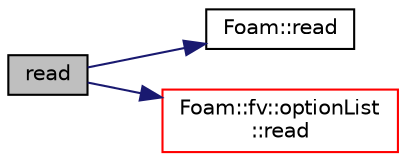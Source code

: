 digraph "read"
{
  bgcolor="transparent";
  edge [fontname="Helvetica",fontsize="10",labelfontname="Helvetica",labelfontsize="10"];
  node [fontname="Helvetica",fontsize="10",shape=record];
  rankdir="LR";
  Node188 [label="read",height=0.2,width=0.4,color="black", fillcolor="grey75", style="filled", fontcolor="black"];
  Node188 -> Node189 [color="midnightblue",fontsize="10",style="solid",fontname="Helvetica"];
  Node189 [label="Foam::read",height=0.2,width=0.4,color="black",URL="$a21851.html#a18efc6d016047ec7c6d5150d913d8c34"];
  Node188 -> Node190 [color="midnightblue",fontsize="10",style="solid",fontname="Helvetica"];
  Node190 [label="Foam::fv::optionList\l::read",height=0.2,width=0.4,color="red",URL="$a22669.html#a6ce0c64db98eb6144d363dbfc86104eb",tooltip="Read dictionary. "];
}
